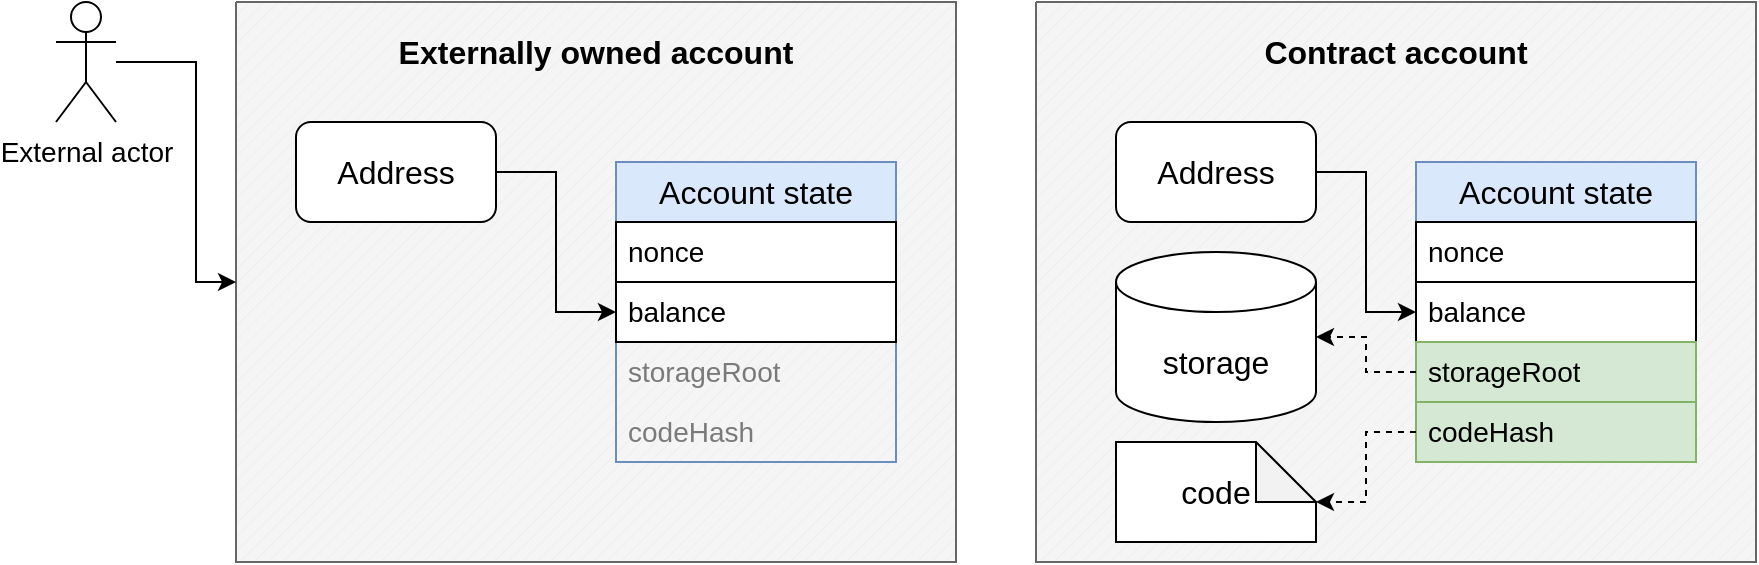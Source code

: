<mxfile version="21.2.3" type="device">
  <diagram name="Page-1" id="NabCjkw0_VfunR1PNwgm">
    <mxGraphModel dx="1900" dy="530" grid="1" gridSize="10" guides="1" tooltips="1" connect="1" arrows="1" fold="1" page="1" pageScale="1" pageWidth="850" pageHeight="1100" math="0" shadow="0">
      <root>
        <mxCell id="0" />
        <mxCell id="1" parent="0" />
        <mxCell id="q-XpKDk882EQ5nKMgqV2-1" value="" style="verticalLabelPosition=bottom;verticalAlign=top;html=1;shape=mxgraph.basic.patternFillRect;fillStyle=diag;step=5;fillStrokeWidth=0.2;fillStrokeColor=#dddddd;fillColor=#f5f5f5;fontColor=#333333;strokeColor=#666666;" vertex="1" parent="1">
          <mxGeometry x="80" y="80" width="360" height="280" as="geometry" />
        </mxCell>
        <mxCell id="q-XpKDk882EQ5nKMgqV2-3" value="Account state" style="swimlane;fontStyle=0;childLayout=stackLayout;horizontal=1;startSize=30;horizontalStack=0;resizeParent=1;resizeParentMax=0;resizeLast=0;collapsible=1;marginBottom=0;whiteSpace=wrap;html=1;fontSize=16;fillColor=#dae8fc;strokeColor=#6c8ebf;rounded=0;" vertex="1" parent="1">
          <mxGeometry x="270" y="160" width="140" height="150" as="geometry" />
        </mxCell>
        <mxCell id="q-XpKDk882EQ5nKMgqV2-4" value="nonce" style="text;strokeColor=default;fillColor=default;align=left;verticalAlign=middle;spacingLeft=4;spacingRight=4;overflow=hidden;points=[[0,0.5],[1,0.5]];portConstraint=eastwest;rotatable=0;whiteSpace=wrap;html=1;fontSize=14;" vertex="1" parent="q-XpKDk882EQ5nKMgqV2-3">
          <mxGeometry y="30" width="140" height="30" as="geometry" />
        </mxCell>
        <mxCell id="q-XpKDk882EQ5nKMgqV2-5" value="balance" style="text;strokeColor=default;fillColor=default;align=left;verticalAlign=middle;spacingLeft=4;spacingRight=4;overflow=hidden;points=[[0,0.5],[1,0.5]];portConstraint=eastwest;rotatable=0;whiteSpace=wrap;html=1;fontSize=14;" vertex="1" parent="q-XpKDk882EQ5nKMgqV2-3">
          <mxGeometry y="60" width="140" height="30" as="geometry" />
        </mxCell>
        <mxCell id="q-XpKDk882EQ5nKMgqV2-6" value="storageRoot" style="text;align=left;verticalAlign=middle;spacingLeft=4;spacingRight=4;overflow=hidden;points=[[0,0.5],[1,0.5]];portConstraint=eastwest;rotatable=0;whiteSpace=wrap;html=1;fillColor=none;labelBackgroundColor=none;fontColor=#7A7A7A;fontSize=14;" vertex="1" parent="q-XpKDk882EQ5nKMgqV2-3">
          <mxGeometry y="90" width="140" height="30" as="geometry" />
        </mxCell>
        <mxCell id="q-XpKDk882EQ5nKMgqV2-7" value="codeHash" style="text;strokeColor=none;fillColor=none;align=left;verticalAlign=middle;spacingLeft=4;spacingRight=4;overflow=hidden;points=[[0,0.5],[1,0.5]];portConstraint=eastwest;rotatable=0;whiteSpace=wrap;html=1;fontColor=#7A7A7A;fontSize=14;" vertex="1" parent="q-XpKDk882EQ5nKMgqV2-3">
          <mxGeometry y="120" width="140" height="30" as="geometry" />
        </mxCell>
        <mxCell id="q-XpKDk882EQ5nKMgqV2-12" style="edgeStyle=orthogonalEdgeStyle;rounded=0;orthogonalLoop=1;jettySize=auto;html=1;exitX=1;exitY=0.5;exitDx=0;exitDy=0;" edge="1" parent="1" source="q-XpKDk882EQ5nKMgqV2-8" target="q-XpKDk882EQ5nKMgqV2-3">
          <mxGeometry relative="1" as="geometry" />
        </mxCell>
        <mxCell id="q-XpKDk882EQ5nKMgqV2-8" value="Address" style="rounded=1;whiteSpace=wrap;html=1;fontSize=16;" vertex="1" parent="1">
          <mxGeometry x="110" y="140" width="100" height="50" as="geometry" />
        </mxCell>
        <mxCell id="q-XpKDk882EQ5nKMgqV2-9" value="Externally owned account" style="text;html=1;strokeColor=none;fillColor=none;align=center;verticalAlign=middle;whiteSpace=wrap;rounded=0;fontSize=16;fontStyle=1" vertex="1" parent="1">
          <mxGeometry x="155" y="90" width="210" height="30" as="geometry" />
        </mxCell>
        <mxCell id="q-XpKDk882EQ5nKMgqV2-13" value="" style="verticalLabelPosition=bottom;verticalAlign=top;html=1;shape=mxgraph.basic.patternFillRect;fillStyle=diag;step=5;fillStrokeWidth=0.2;fillStrokeColor=#dddddd;fillColor=#f5f5f5;fontColor=#333333;strokeColor=#666666;" vertex="1" parent="1">
          <mxGeometry x="480" y="80" width="360" height="280" as="geometry" />
        </mxCell>
        <mxCell id="q-XpKDk882EQ5nKMgqV2-14" value="Account state" style="swimlane;fontStyle=0;childLayout=stackLayout;horizontal=1;startSize=30;horizontalStack=0;resizeParent=1;resizeParentMax=0;resizeLast=0;collapsible=1;marginBottom=0;whiteSpace=wrap;html=1;fontSize=16;fillColor=#dae8fc;strokeColor=#6c8ebf;rounded=0;" vertex="1" parent="1">
          <mxGeometry x="670" y="160" width="140" height="150" as="geometry" />
        </mxCell>
        <mxCell id="q-XpKDk882EQ5nKMgqV2-15" value="nonce" style="text;strokeColor=default;fillColor=default;align=left;verticalAlign=middle;spacingLeft=4;spacingRight=4;overflow=hidden;points=[[0,0.5],[1,0.5]];portConstraint=eastwest;rotatable=0;whiteSpace=wrap;html=1;fontSize=14;" vertex="1" parent="q-XpKDk882EQ5nKMgqV2-14">
          <mxGeometry y="30" width="140" height="30" as="geometry" />
        </mxCell>
        <mxCell id="q-XpKDk882EQ5nKMgqV2-16" value="balance" style="text;strokeColor=default;fillColor=default;align=left;verticalAlign=middle;spacingLeft=4;spacingRight=4;overflow=hidden;points=[[0,0.5],[1,0.5]];portConstraint=eastwest;rotatable=0;whiteSpace=wrap;html=1;fontSize=14;" vertex="1" parent="q-XpKDk882EQ5nKMgqV2-14">
          <mxGeometry y="60" width="140" height="30" as="geometry" />
        </mxCell>
        <mxCell id="q-XpKDk882EQ5nKMgqV2-17" value="&lt;font style=&quot;font-size: 14px;&quot; color=&quot;#000000&quot;&gt;storageRoot&lt;/font&gt;" style="text;align=left;verticalAlign=middle;spacingLeft=4;spacingRight=4;overflow=hidden;points=[[0,0.5],[1,0.5]];portConstraint=eastwest;rotatable=0;whiteSpace=wrap;html=1;fillColor=#d5e8d4;labelBackgroundColor=none;strokeColor=#82b366;fontSize=14;" vertex="1" parent="q-XpKDk882EQ5nKMgqV2-14">
          <mxGeometry y="90" width="140" height="30" as="geometry" />
        </mxCell>
        <mxCell id="q-XpKDk882EQ5nKMgqV2-18" value="codeHash" style="text;strokeColor=#82b366;fillColor=#d5e8d4;align=left;verticalAlign=middle;spacingLeft=4;spacingRight=4;overflow=hidden;points=[[0,0.5],[1,0.5]];portConstraint=eastwest;rotatable=0;whiteSpace=wrap;html=1;fontSize=14;" vertex="1" parent="q-XpKDk882EQ5nKMgqV2-14">
          <mxGeometry y="120" width="140" height="30" as="geometry" />
        </mxCell>
        <mxCell id="q-XpKDk882EQ5nKMgqV2-19" style="edgeStyle=orthogonalEdgeStyle;rounded=0;orthogonalLoop=1;jettySize=auto;html=1;exitX=1;exitY=0.5;exitDx=0;exitDy=0;" edge="1" source="q-XpKDk882EQ5nKMgqV2-20" target="q-XpKDk882EQ5nKMgqV2-14" parent="1">
          <mxGeometry relative="1" as="geometry" />
        </mxCell>
        <mxCell id="q-XpKDk882EQ5nKMgqV2-20" value="Address" style="rounded=1;whiteSpace=wrap;html=1;fontSize=16;" vertex="1" parent="1">
          <mxGeometry x="520" y="140" width="100" height="50" as="geometry" />
        </mxCell>
        <mxCell id="q-XpKDk882EQ5nKMgqV2-21" value="Contract account" style="text;html=1;strokeColor=none;fillColor=none;align=center;verticalAlign=middle;whiteSpace=wrap;rounded=0;fontSize=16;fontStyle=1" vertex="1" parent="1">
          <mxGeometry x="555" y="90" width="210" height="30" as="geometry" />
        </mxCell>
        <mxCell id="q-XpKDk882EQ5nKMgqV2-22" value="&lt;font style=&quot;font-size: 16px;&quot;&gt;storage&lt;/font&gt;" style="shape=cylinder3;whiteSpace=wrap;html=1;boundedLbl=1;backgroundOutline=1;size=15;" vertex="1" parent="1">
          <mxGeometry x="520" y="205" width="100" height="85" as="geometry" />
        </mxCell>
        <mxCell id="q-XpKDk882EQ5nKMgqV2-23" value="&lt;font style=&quot;font-size: 16px;&quot;&gt;code&lt;/font&gt;" style="shape=note;whiteSpace=wrap;html=1;backgroundOutline=1;darkOpacity=0.05;" vertex="1" parent="1">
          <mxGeometry x="520" y="300" width="100" height="50" as="geometry" />
        </mxCell>
        <mxCell id="q-XpKDk882EQ5nKMgqV2-24" style="edgeStyle=orthogonalEdgeStyle;rounded=0;orthogonalLoop=1;jettySize=auto;html=1;exitX=0;exitY=0.5;exitDx=0;exitDy=0;entryX=1;entryY=0.5;entryDx=0;entryDy=0;entryPerimeter=0;dashed=1;" edge="1" parent="1" source="q-XpKDk882EQ5nKMgqV2-17" target="q-XpKDk882EQ5nKMgqV2-22">
          <mxGeometry relative="1" as="geometry" />
        </mxCell>
        <mxCell id="q-XpKDk882EQ5nKMgqV2-26" style="edgeStyle=orthogonalEdgeStyle;rounded=0;orthogonalLoop=1;jettySize=auto;html=1;exitX=0;exitY=0.5;exitDx=0;exitDy=0;entryX=0;entryY=0;entryDx=100;entryDy=30;entryPerimeter=0;dashed=1;" edge="1" parent="1" source="q-XpKDk882EQ5nKMgqV2-18" target="q-XpKDk882EQ5nKMgqV2-23">
          <mxGeometry relative="1" as="geometry" />
        </mxCell>
        <mxCell id="q-XpKDk882EQ5nKMgqV2-29" value="" style="edgeStyle=orthogonalEdgeStyle;rounded=0;orthogonalLoop=1;jettySize=auto;html=1;" edge="1" parent="1" source="q-XpKDk882EQ5nKMgqV2-28" target="q-XpKDk882EQ5nKMgqV2-1">
          <mxGeometry relative="1" as="geometry">
            <Array as="points">
              <mxPoint x="60" y="110" />
              <mxPoint x="60" y="220" />
            </Array>
          </mxGeometry>
        </mxCell>
        <mxCell id="q-XpKDk882EQ5nKMgqV2-28" value="&lt;font style=&quot;font-size: 14px;&quot;&gt;External actor&lt;/font&gt;" style="shape=umlActor;verticalLabelPosition=bottom;verticalAlign=top;html=1;outlineConnect=0;" vertex="1" parent="1">
          <mxGeometry x="-10" y="80" width="30" height="60" as="geometry" />
        </mxCell>
      </root>
    </mxGraphModel>
  </diagram>
</mxfile>

